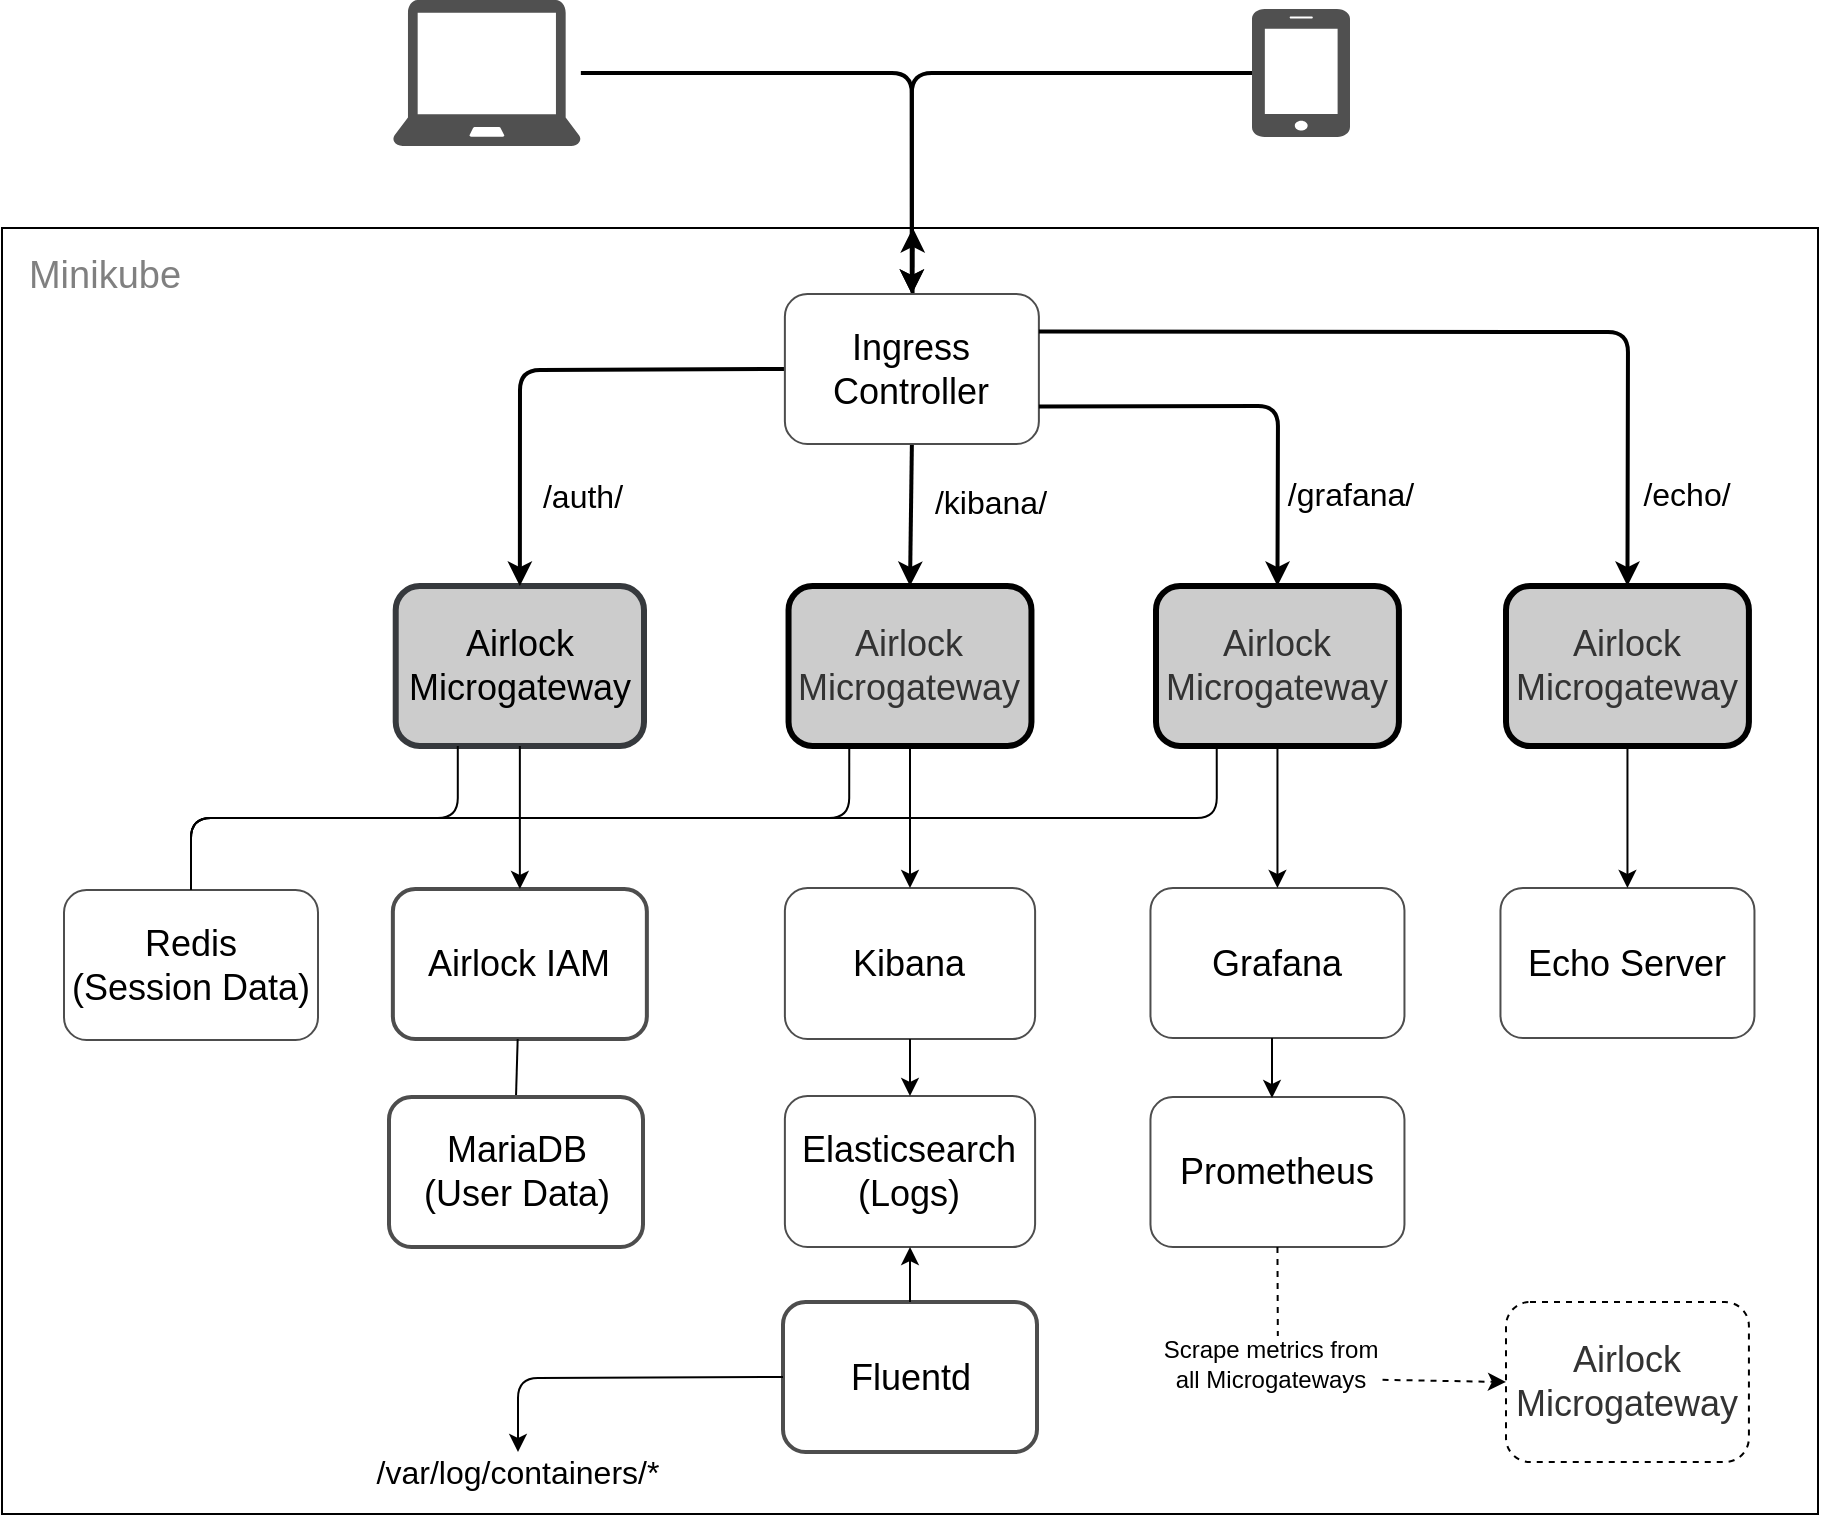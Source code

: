 <mxfile version="12.2.4" pages="1"><diagram id="WI9T0HZ2pTsCkuznbFz-" name="Page-1"><mxGraphModel dx="1568" dy="1962" grid="0" gridSize="10" guides="1" tooltips="1" connect="1" arrows="1" fold="1" page="1" pageScale="1" pageWidth="1169" pageHeight="827" math="0" shadow="0"><root><mxCell id="0"/><mxCell id="1" parent="0"/><mxCell id="zPxd7f9gdu0ujB_dVy6X-59" value="" style="rounded=0;whiteSpace=wrap;html=1;shadow=0;glass=0;sketch=0;strokeColor=#000000;strokeWidth=1;fillColor=none;" parent="1" vertex="1"><mxGeometry x="140" y="-696" width="908" height="643" as="geometry"/></mxCell><mxCell id="w9wuaRJPN0vWNbS5Cw9o-62" value="" style="pointerEvents=1;shadow=0;dashed=0;html=1;strokeColor=none;fillColor=#505050;labelPosition=center;verticalLabelPosition=bottom;verticalAlign=top;outlineConnect=0;align=center;shape=mxgraph.office.devices.laptop;fontStyle=1" parent="1" vertex="1"><mxGeometry x="335.43" y="-810" width="94" height="73" as="geometry"/></mxCell><mxCell id="5LJMf_2BfoSnGEr0R3gu-9" value="" style="group" parent="1" vertex="1" connectable="0"><mxGeometry x="765" y="-805.5" width="49" height="64" as="geometry"/></mxCell><mxCell id="l-q5ioN7zxDLsIIErkMB-75" value="" style="pointerEvents=1;shadow=0;dashed=0;html=1;strokeColor=none;fillColor=#505050;labelPosition=center;verticalLabelPosition=bottom;verticalAlign=top;outlineConnect=0;align=center;shape=mxgraph.office.devices.cell_phone_iphone_proportional;fontStyle=1" parent="5LJMf_2BfoSnGEr0R3gu-9" vertex="1"><mxGeometry width="49.0" height="64.0" as="geometry"/></mxCell><mxCell id="l-q5ioN7zxDLsIIErkMB-66" value="&lt;font style=&quot;font-size: 18px;&quot;&gt;Airlock Microgateway&lt;/font&gt;" style="rounded=1;whiteSpace=wrap;html=1;align=center;fontColor=#333333;fontSize=18;fontStyle=0;labelBackgroundColor=none;strokeWidth=3;shadow=0;fillColor=#CCCCCC;" parent="1" vertex="1"><mxGeometry x="717" y="-517" width="121.46" height="80" as="geometry"/></mxCell><mxCell id="l-q5ioN7zxDLsIIErkMB-79" value="Minikube" style="text;html=1;align=center;verticalAlign=middle;resizable=0;points=[];autosize=1;fontSize=19;labelBackgroundColor=none;fontStyle=0;fontColor=#808080;" parent="1" vertex="1"><mxGeometry x="147.998" y="-686" width="86" height="27" as="geometry"/></mxCell><mxCell id="w9wuaRJPN0vWNbS5Cw9o-79" value="&lt;font style=&quot;font-size: 18px;&quot;&gt;Airlock IAM&lt;/font&gt;" style="rounded=1;whiteSpace=wrap;html=1;strokeColor=#4D4D4D;fillColor=#ffffff;align=center;labelBackgroundColor=none;fontSize=18;fontStyle=0;fontColor=#000000;strokeWidth=2;shadow=0;" parent="1" vertex="1"><mxGeometry x="335.43" y="-365.5" width="127" height="75" as="geometry"/></mxCell><mxCell id="zPxd7f9gdu0ujB_dVy6X-16" value="&lt;font style=&quot;font-size: 18px;&quot;&gt;Airlock Microgateway&lt;/font&gt;" style="rounded=1;whiteSpace=wrap;html=1;align=center;fontSize=18;fontStyle=0;labelBackgroundColor=none;strokeWidth=3;strokeColor=#36393d;shadow=0;sketch=0;glass=0;fillColor=#CCCCCC;" parent="1" vertex="1"><mxGeometry x="336.86" y="-517" width="124.14" height="80" as="geometry"/></mxCell><mxCell id="zPxd7f9gdu0ujB_dVy6X-21" value="" style="endArrow=none;html=1;exitX=0.5;exitY=0;exitDx=0;exitDy=0;" parent="1" source="lVdv-ffWIgl_E9PSQNQW-1" target="w9wuaRJPN0vWNbS5Cw9o-79" edge="1"><mxGeometry x="282" y="-432.5" width="50" height="50" as="geometry"><mxPoint x="397.585" y="-148.25" as="sourcePoint"/><mxPoint x="176" y="-221.5" as="targetPoint"/></mxGeometry></mxCell><mxCell id="zPxd7f9gdu0ujB_dVy6X-25" value="&lt;font style=&quot;font-size: 18px&quot;&gt;Grafana&lt;/font&gt;" style="rounded=1;whiteSpace=wrap;html=1;strokeColor=#4D4D4D;fillColor=#ffffff;align=center;labelBackgroundColor=none;fontSize=18;fontStyle=0;fontColor=#000000;strokeWidth=1;" parent="1" vertex="1"><mxGeometry x="714.23" y="-366" width="127" height="75" as="geometry"/></mxCell><mxCell id="zPxd7f9gdu0ujB_dVy6X-27" value="&lt;font style=&quot;font-size: 18px;&quot;&gt;Kibana&lt;/font&gt;" style="rounded=1;whiteSpace=wrap;html=1;strokeColor=#4D4D4D;fillColor=#ffffff;align=center;labelBackgroundColor=none;fontSize=18;fontStyle=0;fontColor=#000000;strokeWidth=1;" parent="1" vertex="1"><mxGeometry x="531.44" y="-366" width="125.11" height="75.5" as="geometry"/></mxCell><mxCell id="zPxd7f9gdu0ujB_dVy6X-37" value="" style="endArrow=none;startArrow=none;html=1;edgeStyle=orthogonalEdgeStyle;startFill=0;endFill=0;entryX=0.25;entryY=1;entryDx=0;entryDy=0;exitX=0.5;exitY=0;exitDx=0;exitDy=0;" parent="1" source="lVdv-ffWIgl_E9PSQNQW-7" target="zPxd7f9gdu0ujB_dVy6X-16" edge="1"><mxGeometry width="50" height="50" relative="1" as="geometry"><mxPoint x="277" y="-412.5" as="sourcePoint"/><mxPoint x="189" y="-451" as="targetPoint"/></mxGeometry></mxCell><mxCell id="zPxd7f9gdu0ujB_dVy6X-39" value="" style="endArrow=none;startArrow=none;html=1;edgeStyle=orthogonalEdgeStyle;startFill=0;endFill=0;entryX=0.25;entryY=1;entryDx=0;entryDy=0;exitX=0.5;exitY=0;exitDx=0;exitDy=0;" parent="1" source="lVdv-ffWIgl_E9PSQNQW-7" target="zPxd7f9gdu0ujB_dVy6X-17" edge="1"><mxGeometry width="50" height="50" relative="1" as="geometry"><mxPoint x="277" y="-412.5" as="sourcePoint"/><mxPoint x="471.0" y="-467" as="targetPoint"/></mxGeometry></mxCell><mxCell id="zPxd7f9gdu0ujB_dVy6X-48" style="edgeStyle=orthogonalEdgeStyle;rounded=1;orthogonalLoop=1;jettySize=auto;html=1;fontColor=#000000;strokeWidth=2;fontSize=11;fontStyle=1;entryX=0.5;entryY=0;entryDx=0;entryDy=0;" parent="1" source="l-q5ioN7zxDLsIIErkMB-75" target="lVdv-ffWIgl_E9PSQNQW-13" edge="1"><mxGeometry relative="1" as="geometry"><mxPoint x="642.5" y="-648" as="targetPoint"/><Array as="points"/><mxPoint x="579" y="-695" as="sourcePoint"/></mxGeometry></mxCell><mxCell id="zPxd7f9gdu0ujB_dVy6X-49" style="edgeStyle=orthogonalEdgeStyle;rounded=1;orthogonalLoop=1;jettySize=auto;html=1;fontColor=#000000;strokeWidth=2;fontSize=11;fontStyle=1;entryX=0.5;entryY=0;entryDx=0;entryDy=0;" parent="1" source="w9wuaRJPN0vWNbS5Cw9o-62" target="lVdv-ffWIgl_E9PSQNQW-13" edge="1"><mxGeometry relative="1" as="geometry"><mxPoint x="642.5" y="-648" as="targetPoint"/><Array as="points"/><mxPoint x="688.6" y="-694" as="sourcePoint"/></mxGeometry></mxCell><mxCell id="zPxd7f9gdu0ujB_dVy6X-62" value="" style="endArrow=classic;html=1;strokeWidth=2;entryX=0.5;entryY=0;entryDx=0;entryDy=0;exitX=0;exitY=0.5;exitDx=0;exitDy=0;" parent="1" source="lVdv-ffWIgl_E9PSQNQW-13" target="zPxd7f9gdu0ujB_dVy6X-16" edge="1"><mxGeometry width="50" height="50" relative="1" as="geometry"><mxPoint x="464" y="-583" as="sourcePoint"/><mxPoint x="441.5" y="-535" as="targetPoint"/><Array as="points"><mxPoint x="399" y="-625"/></Array></mxGeometry></mxCell><mxCell id="zPxd7f9gdu0ujB_dVy6X-68" value="/auth/" style="edgeLabel;html=1;align=center;verticalAlign=middle;resizable=0;points=[];fontSize=16;" parent="zPxd7f9gdu0ujB_dVy6X-62" vertex="1" connectable="0"><mxGeometry x="-0.294" y="3" relative="1" as="geometry"><mxPoint x="-17" y="60" as="offset"/></mxGeometry></mxCell><mxCell id="zPxd7f9gdu0ujB_dVy6X-64" value="" style="endArrow=classic;html=1;strokeWidth=2;exitX=0.5;exitY=1;exitDx=0;exitDy=0;" parent="1" source="lVdv-ffWIgl_E9PSQNQW-13" target="zPxd7f9gdu0ujB_dVy6X-59" edge="1"><mxGeometry width="50" height="50" relative="1" as="geometry"><mxPoint x="672" y="-579" as="sourcePoint"/><mxPoint x="672.23" y="-510" as="targetPoint"/><Array as="points"/></mxGeometry></mxCell><mxCell id="zPxd7f9gdu0ujB_dVy6X-65" value="/echo" style="edgeLabel;html=1;align=center;verticalAlign=middle;resizable=0;points=[];fontSize=16;" parent="zPxd7f9gdu0ujB_dVy6X-64" vertex="1" connectable="0"><mxGeometry x="-0.312" relative="1" as="geometry"><mxPoint as="offset"/></mxGeometry></mxCell><mxCell id="zPxd7f9gdu0ujB_dVy6X-66" value="" style="endArrow=classic;html=1;strokeWidth=2;exitX=0.5;exitY=1;exitDx=0;exitDy=0;entryX=0.5;entryY=0;entryDx=0;entryDy=0;" parent="1" source="lVdv-ffWIgl_E9PSQNQW-13" target="zPxd7f9gdu0ujB_dVy6X-17" edge="1"><mxGeometry width="50" height="50" relative="1" as="geometry"><mxPoint x="767" y="-608" as="sourcePoint"/><mxPoint x="782.67" y="-535" as="targetPoint"/><Array as="points"/></mxGeometry></mxCell><mxCell id="zPxd7f9gdu0ujB_dVy6X-67" value="/kibana/" style="edgeLabel;html=1;align=center;verticalAlign=middle;resizable=0;points=[];fontSize=16;" parent="zPxd7f9gdu0ujB_dVy6X-66" vertex="1" connectable="0"><mxGeometry x="-0.312" relative="1" as="geometry"><mxPoint x="39" y="4" as="offset"/></mxGeometry></mxCell><mxCell id="lVdv-ffWIgl_E9PSQNQW-1" value="MariaDB&lt;br&gt;(User Data)" style="rounded=1;whiteSpace=wrap;html=1;strokeColor=#4D4D4D;fillColor=#ffffff;align=center;labelBackgroundColor=none;fontSize=18;fontStyle=0;fontColor=#000000;strokeWidth=2;shadow=0;" parent="1" vertex="1"><mxGeometry x="333.5" y="-261.5" width="127" height="75" as="geometry"/></mxCell><mxCell id="lVdv-ffWIgl_E9PSQNQW-2" value="Elasticsearch&lt;br&gt;(Logs)" style="rounded=1;whiteSpace=wrap;html=1;strokeColor=#4D4D4D;fillColor=#ffffff;align=center;labelBackgroundColor=none;fontSize=18;fontStyle=0;fontColor=#000000;strokeWidth=1;" parent="1" vertex="1"><mxGeometry x="531.44" y="-262" width="125.11" height="75.5" as="geometry"/></mxCell><mxCell id="lVdv-ffWIgl_E9PSQNQW-3" value="Fluentd" style="rounded=1;whiteSpace=wrap;html=1;strokeColor=#4D4D4D;fillColor=#ffffff;align=center;labelBackgroundColor=none;fontSize=18;fontStyle=0;fontColor=#000000;strokeWidth=2;shadow=0;" parent="1" vertex="1"><mxGeometry x="530.5" y="-159" width="127" height="75" as="geometry"/></mxCell><mxCell id="lVdv-ffWIgl_E9PSQNQW-4" value="" style="endArrow=classic;html=1;exitX=0.5;exitY=0;exitDx=0;exitDy=0;" parent="1" source="lVdv-ffWIgl_E9PSQNQW-3" target="lVdv-ffWIgl_E9PSQNQW-2" edge="1"><mxGeometry width="50" height="50" relative="1" as="geometry"><mxPoint x="557" y="-213" as="sourcePoint"/><mxPoint x="607" y="-263" as="targetPoint"/></mxGeometry></mxCell><mxCell id="lVdv-ffWIgl_E9PSQNQW-5" value="" style="endArrow=classic;html=1;entryX=0.5;entryY=0;entryDx=0;entryDy=0;exitX=0.5;exitY=1;exitDx=0;exitDy=0;" parent="1" source="zPxd7f9gdu0ujB_dVy6X-27" target="lVdv-ffWIgl_E9PSQNQW-2" edge="1"><mxGeometry width="50" height="50" relative="1" as="geometry"><mxPoint x="557" y="-213" as="sourcePoint"/><mxPoint x="607" y="-263" as="targetPoint"/></mxGeometry></mxCell><mxCell id="lVdv-ffWIgl_E9PSQNQW-6" value="" style="endArrow=classic;html=1;entryX=0.5;entryY=0;entryDx=0;entryDy=0;" parent="1" source="zPxd7f9gdu0ujB_dVy6X-17" target="zPxd7f9gdu0ujB_dVy6X-27" edge="1"><mxGeometry width="50" height="50" relative="1" as="geometry"><mxPoint x="781" y="-443" as="sourcePoint"/><mxPoint x="609" y="-264" as="targetPoint"/></mxGeometry></mxCell><mxCell id="zPxd7f9gdu0ujB_dVy6X-17" value="&lt;font style=&quot;font-size: 18px;&quot;&gt;Airlock Microgateway&lt;/font&gt;" style="rounded=1;whiteSpace=wrap;html=1;align=center;fontColor=#333333;fontSize=18;fontStyle=0;labelBackgroundColor=none;strokeWidth=3;shadow=0;fillColor=#CCCCCC;" parent="1" vertex="1"><mxGeometry x="533.27" y="-517" width="121.46" height="80" as="geometry"/></mxCell><mxCell id="lVdv-ffWIgl_E9PSQNQW-7" value="Redis&lt;br&gt;(Session Data)" style="rounded=1;whiteSpace=wrap;html=1;strokeColor=#4D4D4D;fillColor=#ffffff;align=center;labelBackgroundColor=none;fontSize=18;fontStyle=0;fontColor=#000000;strokeWidth=1;" parent="1" vertex="1"><mxGeometry x="171" y="-365" width="127" height="75" as="geometry"/></mxCell><mxCell id="lVdv-ffWIgl_E9PSQNQW-8" value="" style="endArrow=classic;html=1;exitX=0.5;exitY=1;exitDx=0;exitDy=0;entryX=0.5;entryY=0;entryDx=0;entryDy=0;" parent="1" source="zPxd7f9gdu0ujB_dVy6X-16" target="w9wuaRJPN0vWNbS5Cw9o-79" edge="1"><mxGeometry width="50" height="50" relative="1" as="geometry"><mxPoint x="559" y="-214" as="sourcePoint"/><mxPoint x="609" y="-264" as="targetPoint"/></mxGeometry></mxCell><mxCell id="lVdv-ffWIgl_E9PSQNQW-9" value="" style="endArrow=classic;html=1;exitX=0.5;exitY=1;exitDx=0;exitDy=0;entryX=0.5;entryY=0;entryDx=0;entryDy=0;" parent="1" source="l-q5ioN7zxDLsIIErkMB-66" target="zPxd7f9gdu0ujB_dVy6X-25" edge="1"><mxGeometry width="50" height="50" relative="1" as="geometry"><mxPoint x="549" y="-214" as="sourcePoint"/><mxPoint x="599" y="-264" as="targetPoint"/></mxGeometry></mxCell><mxCell id="lVdv-ffWIgl_E9PSQNQW-11" value="/var/log/containers/*" style="text;html=1;strokeColor=none;fillColor=none;align=center;verticalAlign=middle;whiteSpace=wrap;rounded=0;fontSize=16;" parent="1" vertex="1"><mxGeometry x="313" y="-84" width="170" height="20" as="geometry"/></mxCell><mxCell id="lVdv-ffWIgl_E9PSQNQW-12" value="" style="endArrow=classic;html=1;fontSize=16;exitX=0;exitY=0.5;exitDx=0;exitDy=0;entryX=0.5;entryY=0;entryDx=0;entryDy=0;rounded=1;" parent="1" source="lVdv-ffWIgl_E9PSQNQW-3" target="lVdv-ffWIgl_E9PSQNQW-11" edge="1"><mxGeometry width="50" height="50" relative="1" as="geometry"><mxPoint x="559" y="-214" as="sourcePoint"/><mxPoint x="609" y="-264" as="targetPoint"/><Array as="points"><mxPoint x="398" y="-121"/></Array></mxGeometry></mxCell><mxCell id="lVdv-ffWIgl_E9PSQNQW-13" value="Ingress Controller" style="rounded=1;whiteSpace=wrap;html=1;strokeColor=#4D4D4D;fillColor=#ffffff;align=center;labelBackgroundColor=none;fontSize=18;fontStyle=0;fontColor=#000000;strokeWidth=1;" parent="1" vertex="1"><mxGeometry x="531.44" y="-663" width="127" height="75" as="geometry"/></mxCell><mxCell id="Y9-w8uVikEXSAy8haEVa-3" value="" style="endArrow=classic;html=1;strokeWidth=2;exitX=1;exitY=0.75;exitDx=0;exitDy=0;entryX=0.5;entryY=0;entryDx=0;entryDy=0;" parent="1" source="lVdv-ffWIgl_E9PSQNQW-13" target="l-q5ioN7zxDLsIIErkMB-66" edge="1"><mxGeometry width="50" height="50" relative="1" as="geometry"><mxPoint x="604.94" y="-578" as="sourcePoint"/><mxPoint x="604" y="-507" as="targetPoint"/><Array as="points"><mxPoint x="778" y="-607"/></Array></mxGeometry></mxCell><mxCell id="Y9-w8uVikEXSAy8haEVa-4" value="/grafana/" style="edgeLabel;html=1;align=center;verticalAlign=middle;resizable=0;points=[];fontSize=16;labelBackgroundColor=none;" parent="Y9-w8uVikEXSAy8haEVa-3" vertex="1" connectable="0"><mxGeometry x="-0.312" relative="1" as="geometry"><mxPoint x="83.5" y="43.5" as="offset"/></mxGeometry></mxCell><mxCell id="2" value="&lt;font style=&quot;font-size: 18px;&quot;&gt;Airlock Microgateway&lt;/font&gt;" style="rounded=1;whiteSpace=wrap;html=1;align=center;fontColor=#333333;fontSize=18;fontStyle=0;labelBackgroundColor=none;strokeWidth=3;shadow=0;fillColor=#CCCCCC;" parent="1" vertex="1"><mxGeometry x="892" y="-517" width="121.46" height="80" as="geometry"/></mxCell><mxCell id="3" value="&lt;font style=&quot;font-size: 18px;&quot;&gt;Echo Server&lt;/font&gt;" style="rounded=1;whiteSpace=wrap;html=1;strokeColor=#4D4D4D;fillColor=#ffffff;align=center;labelBackgroundColor=none;fontSize=18;fontStyle=0;fontColor=#000000;strokeWidth=1;" parent="1" vertex="1"><mxGeometry x="889.23" y="-366" width="127" height="75" as="geometry"/></mxCell><mxCell id="4" value="" style="endArrow=classic;html=1;exitX=0.5;exitY=1;exitDx=0;exitDy=0;entryX=0.5;entryY=0;entryDx=0;entryDy=0;" parent="1" source="2" target="3" edge="1"><mxGeometry width="50" height="50" relative="1" as="geometry"><mxPoint x="724" y="-214" as="sourcePoint"/><mxPoint x="774" y="-264" as="targetPoint"/></mxGeometry></mxCell><mxCell id="5" value="" style="endArrow=classic;html=1;strokeWidth=2;exitX=1;exitY=0.25;exitDx=0;exitDy=0;entryX=0.5;entryY=0;entryDx=0;entryDy=0;" parent="1" source="lVdv-ffWIgl_E9PSQNQW-13" target="2" edge="1"><mxGeometry width="50" height="50" relative="1" as="geometry"><mxPoint x="685.44" y="-643.75" as="sourcePoint"/><mxPoint x="804.73" y="-554" as="targetPoint"/><Array as="points"><mxPoint x="953" y="-644"/></Array></mxGeometry></mxCell><mxCell id="6" value="/echo/" style="edgeLabel;html=1;align=center;verticalAlign=middle;resizable=0;points=[];fontSize=16;labelBackgroundColor=none;" parent="5" vertex="1" connectable="0"><mxGeometry x="-0.312" relative="1" as="geometry"><mxPoint x="178.5" y="81" as="offset"/></mxGeometry></mxCell><mxCell id="7" value="&lt;font style=&quot;font-size: 18px&quot;&gt;Prometheus&lt;/font&gt;" style="rounded=1;whiteSpace=wrap;html=1;strokeColor=#4D4D4D;fillColor=#ffffff;align=center;labelBackgroundColor=none;fontSize=18;fontStyle=0;fontColor=#000000;strokeWidth=1;" parent="1" vertex="1"><mxGeometry x="714.23" y="-261.5" width="127" height="75" as="geometry"/></mxCell><mxCell id="8" value="" style="endArrow=classic;html=1;" parent="1" edge="1"><mxGeometry width="50" height="50" relative="1" as="geometry"><mxPoint x="775" y="-291" as="sourcePoint"/><mxPoint x="775" y="-261" as="targetPoint"/></mxGeometry></mxCell><mxCell id="10" value="" style="endArrow=none;startArrow=none;html=1;edgeStyle=orthogonalEdgeStyle;startFill=0;endFill=0;entryX=0.25;entryY=1;entryDx=0;entryDy=0;exitX=0.5;exitY=0;exitDx=0;exitDy=0;" parent="1" source="lVdv-ffWIgl_E9PSQNQW-7" target="l-q5ioN7zxDLsIIErkMB-66" edge="1"><mxGeometry width="50" height="50" relative="1" as="geometry"><mxPoint x="245" y="-355" as="sourcePoint"/><mxPoint x="574" y="-427" as="targetPoint"/><Array as="points"><mxPoint x="235" y="-401"/><mxPoint x="747" y="-401"/></Array></mxGeometry></mxCell><mxCell id="11" value="&lt;font style=&quot;font-size: 18px;&quot;&gt;Airlock Microgateway&lt;/font&gt;" style="rounded=1;whiteSpace=wrap;html=1;align=center;fontColor=#333333;fontSize=18;fontStyle=0;labelBackgroundColor=none;strokeWidth=1;shadow=0;fillColor=none;dashed=1;glass=0;comic=0;" parent="1" vertex="1"><mxGeometry x="892" y="-159" width="121.46" height="80" as="geometry"/></mxCell><mxCell id="13" value="" style="endArrow=classic;html=1;entryX=0;entryY=0.5;entryDx=0;entryDy=0;exitX=0.5;exitY=1;exitDx=0;exitDy=0;dashed=1;" parent="1" source="7" target="11" edge="1"><mxGeometry width="50" height="50" relative="1" as="geometry"><mxPoint x="785" y="-281" as="sourcePoint"/><mxPoint x="785" y="-251" as="targetPoint"/><Array as="points"><mxPoint x="778" y="-121"/></Array></mxGeometry></mxCell><mxCell id="14" value="Scrape metrics from &lt;br&gt;all Microgateways" style="text;html=1;resizable=0;points=[];align=center;verticalAlign=middle;labelBackgroundColor=#ffffff;" parent="13" vertex="1" connectable="0"><mxGeometry x="-0.27" y="28" relative="1" as="geometry"><mxPoint x="-5" y="21" as="offset"/></mxGeometry></mxCell></root></mxGraphModel></diagram></mxfile>